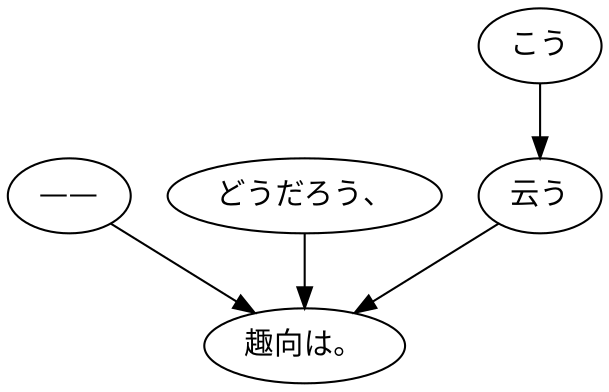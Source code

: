 digraph graph3784 {
	node0 [label="——"];
	node1 [label="どうだろう、"];
	node2 [label="こう"];
	node3 [label="云う"];
	node4 [label="趣向は。"];
	node0 -> node4;
	node1 -> node4;
	node2 -> node3;
	node3 -> node4;
}
